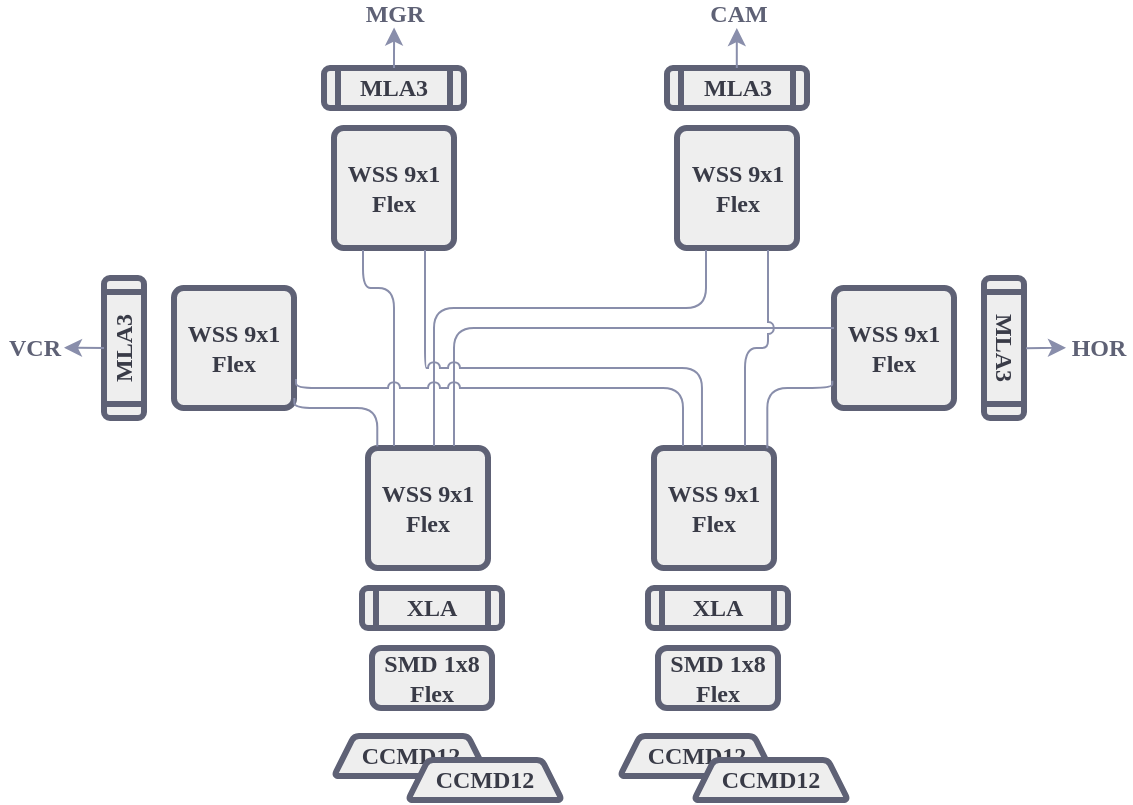 <mxfile compressed="true" version="13.9.2" type="github"><diagram id="TmF3DF0KzC4myRN4bEW4" name="Page-1"><mxGraphModel dx="1656" dy="845" grid="1" gridSize="10" guides="1" tooltips="1" connect="1" arrows="1" fold="1" page="1" pageScale="1" pageWidth="827" pageHeight="1169" math="0" shadow="0"><root><mxCell id="0"/><mxCell id="1" parent="0"/><mxCell id="_bVXJ-ihdxtJZELxk97_-13" value="WSS 9x1 Flex" style="whiteSpace=wrap;html=1;aspect=fixed;fontFamily=Consolas;fontStyle=1;fillColor=#eeeeee;strokeWidth=3;strokeColor=#5E6175;perimeterSpacing=1;rounded=1;sketch=0;shadow=0;glass=0;arcSize=8;fontColor=#393B47;" parent="1" vertex="1"><mxGeometry x="297" y="360" width="60" height="60" as="geometry"/></mxCell><mxCell id="_bVXJ-ihdxtJZELxk97_-14" value="CCMD12" style="shape=trapezoid;perimeter=trapezoidPerimeter;whiteSpace=wrap;html=1;fixedSize=1;rounded=1;shadow=0;glass=0;sketch=0;strokeColor=#5E6175;strokeWidth=3;fillColor=#eeeeee;arcSize=5;fontFamily=Consolas;fontStyle=1;fontColor=#393B47;size=10;" parent="1" vertex="1"><mxGeometry x="280" y="504" width="77" height="20" as="geometry"/></mxCell><mxCell id="_bVXJ-ihdxtJZELxk97_-16" value="&lt;div&gt;SMD 1x8&lt;/div&gt;&lt;div&gt;Flex&lt;br&gt;&lt;/div&gt;" style="rounded=1;whiteSpace=wrap;html=1;shadow=0;glass=0;sketch=0;strokeColor=#5E6175;strokeWidth=3;fillColor=#eeeeee;fontFamily=Consolas;fontColor=#393B47;fontStyle=1" parent="1" vertex="1"><mxGeometry x="299" y="460" width="60" height="30" as="geometry"/></mxCell><mxCell id="_bVXJ-ihdxtJZELxk97_-17" value="XLA" style="shape=process;whiteSpace=wrap;html=1;backgroundOutline=1;rounded=1;shadow=0;glass=0;sketch=0;strokeColor=#5E6175;strokeWidth=3;fillColor=#eeeeee;fontFamily=Consolas;fontStyle=1;fontColor=#393B47;" parent="1" vertex="1"><mxGeometry x="294" y="430" width="70" height="20" as="geometry"/></mxCell><mxCell id="_bVXJ-ihdxtJZELxk97_-18" value="CCMD12" style="shape=trapezoid;perimeter=trapezoidPerimeter;whiteSpace=wrap;html=1;fixedSize=1;rounded=1;shadow=0;glass=0;sketch=0;strokeColor=#5E6175;strokeWidth=3;fillColor=#eeeeee;arcSize=5;fontFamily=Consolas;fontStyle=1;fontColor=#393B47;size=10;" parent="1" vertex="1"><mxGeometry x="317" y="516" width="77" height="20" as="geometry"/></mxCell><mxCell id="_bVXJ-ihdxtJZELxk97_-20" value="WSS 9x1 Flex" style="whiteSpace=wrap;html=1;aspect=fixed;fontFamily=Consolas;fontStyle=1;fillColor=#eeeeee;strokeWidth=3;strokeColor=#5E6175;perimeterSpacing=1;rounded=1;sketch=0;shadow=0;glass=0;arcSize=8;fontColor=#393B47;" parent="1" vertex="1"><mxGeometry x="440" y="360" width="60" height="60" as="geometry"/></mxCell><mxCell id="_bVXJ-ihdxtJZELxk97_-21" value="CCMD12" style="shape=trapezoid;perimeter=trapezoidPerimeter;whiteSpace=wrap;html=1;fixedSize=1;rounded=1;shadow=0;glass=0;sketch=0;strokeColor=#5E6175;strokeWidth=3;fillColor=#eeeeee;arcSize=5;fontFamily=Consolas;fontStyle=1;fontColor=#393B47;size=10;" parent="1" vertex="1"><mxGeometry x="423" y="504" width="77" height="20" as="geometry"/></mxCell><mxCell id="_bVXJ-ihdxtJZELxk97_-22" value="&lt;div&gt;SMD 1x8&lt;/div&gt;&lt;div&gt;Flex&lt;br&gt;&lt;/div&gt;" style="rounded=1;whiteSpace=wrap;html=1;shadow=0;glass=0;sketch=0;strokeColor=#5E6175;strokeWidth=3;fillColor=#eeeeee;fontFamily=Consolas;fontColor=#393B47;fontStyle=1" parent="1" vertex="1"><mxGeometry x="442" y="460" width="60" height="30" as="geometry"/></mxCell><mxCell id="_bVXJ-ihdxtJZELxk97_-23" value="XLA" style="shape=process;whiteSpace=wrap;html=1;backgroundOutline=1;rounded=1;shadow=0;glass=0;sketch=0;strokeColor=#5E6175;strokeWidth=3;fillColor=#eeeeee;fontFamily=Consolas;fontStyle=1;fontColor=#393B47;" parent="1" vertex="1"><mxGeometry x="437" y="430" width="70" height="20" as="geometry"/></mxCell><mxCell id="_bVXJ-ihdxtJZELxk97_-24" value="CCMD12" style="shape=trapezoid;perimeter=trapezoidPerimeter;whiteSpace=wrap;html=1;fixedSize=1;rounded=1;shadow=0;glass=0;sketch=0;strokeColor=#5E6175;strokeWidth=3;fillColor=#eeeeee;arcSize=5;fontFamily=Consolas;fontStyle=1;fontColor=#393B47;size=10;" parent="1" vertex="1"><mxGeometry x="460" y="516" width="77" height="20" as="geometry"/></mxCell><mxCell id="_bVXJ-ihdxtJZELxk97_-25" value="WSS 9x1 Flex" style="whiteSpace=wrap;html=1;aspect=fixed;fontFamily=Consolas;fontStyle=1;fillColor=#eeeeee;strokeWidth=3;strokeColor=#5E6175;perimeterSpacing=1;rounded=1;sketch=0;shadow=0;glass=0;arcSize=8;fontColor=#393B47;" parent="1" vertex="1"><mxGeometry x="200" y="280" width="60" height="60" as="geometry"/></mxCell><mxCell id="_bVXJ-ihdxtJZELxk97_-26" value="WSS 9x1 Flex" style="whiteSpace=wrap;html=1;aspect=fixed;fontFamily=Consolas;fontStyle=1;fillColor=#eeeeee;strokeWidth=3;strokeColor=#5E6175;perimeterSpacing=1;rounded=1;sketch=0;shadow=0;glass=0;arcSize=8;fontColor=#393B47;" parent="1" vertex="1"><mxGeometry x="530" y="280" width="60" height="60" as="geometry"/></mxCell><mxCell id="_bVXJ-ihdxtJZELxk97_-27" value="WSS 9x1 Flex" style="whiteSpace=wrap;html=1;aspect=fixed;fontFamily=Consolas;fontStyle=1;fillColor=#eeeeee;strokeWidth=3;strokeColor=#5E6175;perimeterSpacing=1;rounded=1;sketch=0;shadow=0;glass=0;arcSize=8;fontColor=#393B47;" parent="1" vertex="1"><mxGeometry x="280" y="200" width="60" height="60" as="geometry"/></mxCell><mxCell id="_bVXJ-ihdxtJZELxk97_-29" value="WSS 9x1 Flex" style="whiteSpace=wrap;html=1;aspect=fixed;fontFamily=Consolas;fontStyle=1;fillColor=#eeeeee;strokeWidth=3;strokeColor=#5E6175;perimeterSpacing=1;rounded=1;sketch=0;shadow=0;glass=0;arcSize=8;fontColor=#393B47;" parent="1" vertex="1"><mxGeometry x="451.5" y="200" width="60" height="60" as="geometry"/></mxCell><mxCell id="_bVXJ-ihdxtJZELxk97_-32" value="" style="edgeStyle=elbowEdgeStyle;elbow=vertical;endArrow=none;html=1;fontFamily=Consolas;fontColor=#393B47;exitX=0.091;exitY=0.005;exitDx=0;exitDy=0;entryX=0.987;entryY=0.903;entryDx=0;entryDy=0;endFill=0;strokeColor=#898EAB;exitPerimeter=0;entryPerimeter=0;" parent="1" source="_bVXJ-ihdxtJZELxk97_-13" target="_bVXJ-ihdxtJZELxk97_-25" edge="1"><mxGeometry width="50" height="50" relative="1" as="geometry"><mxPoint x="170" y="320" as="sourcePoint"/><mxPoint x="220" y="270" as="targetPoint"/><Array as="points"><mxPoint x="280" y="340"/></Array></mxGeometry></mxCell><mxCell id="_bVXJ-ihdxtJZELxk97_-33" value="" style="edgeStyle=elbowEdgeStyle;elbow=vertical;endArrow=none;html=1;fontFamily=Consolas;fontColor=#393B47;entryX=0.25;entryY=1;entryDx=0;entryDy=0;endFill=0;strokeColor=#898EAB;" parent="1" target="_bVXJ-ihdxtJZELxk97_-27" edge="1"><mxGeometry width="50" height="50" relative="1" as="geometry"><mxPoint x="310" y="359" as="sourcePoint"/><mxPoint x="261" y="341.0" as="targetPoint"/><Array as="points"><mxPoint x="300" y="280"/></Array></mxGeometry></mxCell><mxCell id="_bVXJ-ihdxtJZELxk97_-35" value="" style="edgeStyle=elbowEdgeStyle;elbow=vertical;endArrow=none;html=1;fontFamily=Consolas;fontColor=#393B47;endFill=0;entryX=0.25;entryY=1;entryDx=0;entryDy=0;strokeColor=#898EAB;" parent="1" target="_bVXJ-ihdxtJZELxk97_-29" edge="1"><mxGeometry width="50" height="50" relative="1" as="geometry"><mxPoint x="330" y="359" as="sourcePoint"/><mxPoint x="380" y="261" as="targetPoint"/><Array as="points"><mxPoint x="400" y="290"/></Array></mxGeometry></mxCell><mxCell id="_bVXJ-ihdxtJZELxk97_-36" value="" style="edgeStyle=elbowEdgeStyle;elbow=vertical;endArrow=none;html=1;fontFamily=Consolas;fontColor=#393B47;endFill=0;entryX=0.016;entryY=0.339;entryDx=0;entryDy=0;entryPerimeter=0;strokeColor=#898EAB;" parent="1" target="_bVXJ-ihdxtJZELxk97_-26" edge="1"><mxGeometry width="50" height="50" relative="1" as="geometry"><mxPoint x="340" y="359" as="sourcePoint"/><mxPoint x="466" y="261" as="targetPoint"/><Array as="points"><mxPoint x="440" y="300"/></Array></mxGeometry></mxCell><mxCell id="_bVXJ-ihdxtJZELxk97_-37" value="" style="edgeStyle=elbowEdgeStyle;elbow=vertical;endArrow=none;html=1;fontFamily=Consolas;fontColor=#393B47;endFill=0;entryX=0.002;entryY=0.764;entryDx=0;entryDy=0;exitX=0.93;exitY=0.018;exitDx=0;exitDy=0;strokeColor=#898EAB;exitPerimeter=0;entryPerimeter=0;" parent="1" source="_bVXJ-ihdxtJZELxk97_-20" target="_bVXJ-ihdxtJZELxk97_-26" edge="1"><mxGeometry width="50" height="50" relative="1" as="geometry"><mxPoint x="340" y="369" as="sourcePoint"/><mxPoint x="476" y="271" as="targetPoint"/><Array as="points"><mxPoint x="520" y="330"/></Array></mxGeometry></mxCell><mxCell id="_bVXJ-ihdxtJZELxk97_-38" value="" style="edgeStyle=elbowEdgeStyle;elbow=vertical;endArrow=none;html=1;fontFamily=Consolas;fontColor=#393B47;endFill=0;entryX=0.75;entryY=1;entryDx=0;entryDy=0;exitX=0.75;exitY=0;exitDx=0;exitDy=0;strokeColor=#898EAB;jumpStyle=arc;" parent="1" source="_bVXJ-ihdxtJZELxk97_-20" target="_bVXJ-ihdxtJZELxk97_-29" edge="1"><mxGeometry width="50" height="50" relative="1" as="geometry"><mxPoint x="350" y="379" as="sourcePoint"/><mxPoint x="486" y="281" as="targetPoint"/><Array as="points"/></mxGeometry></mxCell><mxCell id="_bVXJ-ihdxtJZELxk97_-40" value="" style="edgeStyle=elbowEdgeStyle;elbow=vertical;endArrow=none;html=1;fontFamily=Consolas;fontColor=#393B47;endFill=0;exitX=0.403;exitY=0.005;exitDx=0;exitDy=0;entryX=0.75;entryY=1;entryDx=0;entryDy=0;exitPerimeter=0;strokeColor=#898EAB;jumpStyle=arc;" parent="1" source="_bVXJ-ihdxtJZELxk97_-20" target="_bVXJ-ihdxtJZELxk97_-27" edge="1"><mxGeometry width="50" height="50" relative="1" as="geometry"><mxPoint x="470" y="359" as="sourcePoint"/><mxPoint x="330" y="261" as="targetPoint"/><Array as="points"><mxPoint x="390" y="320"/></Array></mxGeometry></mxCell><mxCell id="_bVXJ-ihdxtJZELxk97_-41" value="" style="edgeStyle=elbowEdgeStyle;elbow=vertical;endArrow=none;html=1;fontFamily=Consolas;fontColor=#393B47;endFill=0;exitX=0.25;exitY=0;exitDx=0;exitDy=0;entryX=1;entryY=0.75;entryDx=0;entryDy=0;strokeColor=#898EAB;jumpStyle=arc;" parent="1" source="_bVXJ-ihdxtJZELxk97_-20" target="_bVXJ-ihdxtJZELxk97_-25" edge="1"><mxGeometry width="50" height="50" relative="1" as="geometry"><mxPoint x="454.5" y="359" as="sourcePoint"/><mxPoint x="325.5" y="261" as="targetPoint"/><Array as="points"><mxPoint x="390" y="330"/></Array></mxGeometry></mxCell><mxCell id="_bVXJ-ihdxtJZELxk97_-42" value="MLA3" style="shape=process;whiteSpace=wrap;html=1;backgroundOutline=1;rounded=1;shadow=0;glass=0;sketch=0;strokeColor=#5E6175;strokeWidth=3;fillColor=#eeeeee;fontFamily=Consolas;fontStyle=1;fontColor=#393B47;" parent="1" vertex="1"><mxGeometry x="275" y="170" width="70" height="20" as="geometry"/></mxCell><mxCell id="_bVXJ-ihdxtJZELxk97_-44" value="MLA3" style="shape=process;whiteSpace=wrap;html=1;backgroundOutline=1;rounded=1;shadow=0;glass=0;sketch=0;strokeColor=#5E6175;strokeWidth=3;fillColor=#eeeeee;fontFamily=Consolas;fontStyle=1;fontColor=#393B47;" parent="1" vertex="1"><mxGeometry x="446.5" y="170" width="70" height="20" as="geometry"/></mxCell><mxCell id="_bVXJ-ihdxtJZELxk97_-45" value="MLA3" style="shape=process;whiteSpace=wrap;html=1;backgroundOutline=1;rounded=1;shadow=0;glass=0;sketch=0;strokeColor=#5E6175;strokeWidth=3;fillColor=#eeeeee;fontFamily=Consolas;fontStyle=1;fontColor=#393B47;rotation=90;" parent="1" vertex="1"><mxGeometry x="580" y="300" width="70" height="20" as="geometry"/></mxCell><mxCell id="_bVXJ-ihdxtJZELxk97_-46" value="MLA3" style="shape=process;whiteSpace=wrap;html=1;backgroundOutline=1;rounded=1;shadow=0;glass=0;sketch=0;strokeColor=#5E6175;strokeWidth=3;fillColor=#eeeeee;fontFamily=Consolas;fontStyle=1;fontColor=#393B47;rotation=-90;" parent="1" vertex="1"><mxGeometry x="140" y="300" width="70" height="20" as="geometry"/></mxCell><mxCell id="hQK5RVWF0IYAt2H_Q-UX-3" value="CAM" style="text;strokeColor=none;fillColor=none;html=1;fontSize=12;fontStyle=1;verticalAlign=middle;align=center;fontFamily=Consolas;fontColor=#5E6175;" parent="1" vertex="1"><mxGeometry x="464.75" y="138" width="33.5" height="10" as="geometry"/></mxCell><mxCell id="hQK5RVWF0IYAt2H_Q-UX-12" value="" style="endArrow=classic;html=1;exitX=0.506;exitY=0.012;exitDx=0;exitDy=0;shadow=0;sketch=0;spacing=0;labelBorderColor=none;exitPerimeter=0;strokeColor=#898EAB;" parent="1" edge="1"><mxGeometry width="50" height="50" relative="1" as="geometry"><mxPoint x="310" y="170" as="sourcePoint"/><mxPoint x="310" y="150" as="targetPoint"/><Array as="points"><mxPoint x="310.04" y="149.76"/></Array></mxGeometry></mxCell><mxCell id="hQK5RVWF0IYAt2H_Q-UX-13" value="MGR" style="text;strokeColor=none;fillColor=none;html=1;fontSize=12;fontStyle=1;verticalAlign=middle;align=center;fontFamily=Consolas;fontColor=#5E6175;" parent="1" vertex="1"><mxGeometry x="293.25" y="138" width="33.5" height="10" as="geometry"/></mxCell><mxCell id="hQK5RVWF0IYAt2H_Q-UX-17" value="" style="endArrow=classic;html=1;shadow=0;sketch=0;spacing=0;labelBorderColor=none;strokeColor=#898EAB;jumpStyle=none;targetPerimeterSpacing=0;" parent="1" edge="1"><mxGeometry width="50" height="50" relative="1" as="geometry"><mxPoint x="626" y="310.12" as="sourcePoint"/><mxPoint x="646" y="309.88" as="targetPoint"/><Array as="points"><mxPoint x="642.79" y="309.88"/></Array></mxGeometry></mxCell><mxCell id="hQK5RVWF0IYAt2H_Q-UX-18" value="HOR" style="text;strokeColor=none;fillColor=none;html=1;fontSize=12;fontStyle=1;verticalAlign=middle;align=center;fontFamily=Consolas;fontColor=#5E6175;" parent="1" vertex="1"><mxGeometry x="645" y="305" width="33.5" height="10" as="geometry"/></mxCell><mxCell id="hQK5RVWF0IYAt2H_Q-UX-19" value="" style="endArrow=classic;html=1;shadow=0;sketch=0;spacing=0;labelBorderColor=none;strokeColor=#898EAB;jumpStyle=none;targetPerimeterSpacing=0;" parent="1" edge="1"><mxGeometry width="50" height="50" relative="1" as="geometry"><mxPoint x="165" y="310" as="sourcePoint"/><mxPoint x="145" y="309.88" as="targetPoint"/><Array as="points"/></mxGeometry></mxCell><mxCell id="hQK5RVWF0IYAt2H_Q-UX-20" value="VCR" style="text;strokeColor=none;fillColor=none;html=1;fontSize=12;fontStyle=1;verticalAlign=middle;align=center;fontFamily=Consolas;fontColor=#5E6175;" parent="1" vertex="1"><mxGeometry x="113" y="305" width="33.5" height="10" as="geometry"/></mxCell><mxCell id="hQK5RVWF0IYAt2H_Q-UX-23" value="" style="endArrow=classic;html=1;exitX=0.506;exitY=0.012;exitDx=0;exitDy=0;shadow=0;sketch=0;spacing=0;labelBorderColor=none;exitPerimeter=0;strokeColor=#898EAB;" parent="1" edge="1"><mxGeometry width="50" height="50" relative="1" as="geometry"><mxPoint x="481.4" y="170" as="sourcePoint"/><mxPoint x="481.4" y="150" as="targetPoint"/><Array as="points"/></mxGeometry></mxCell></root></mxGraphModel></diagram></mxfile>